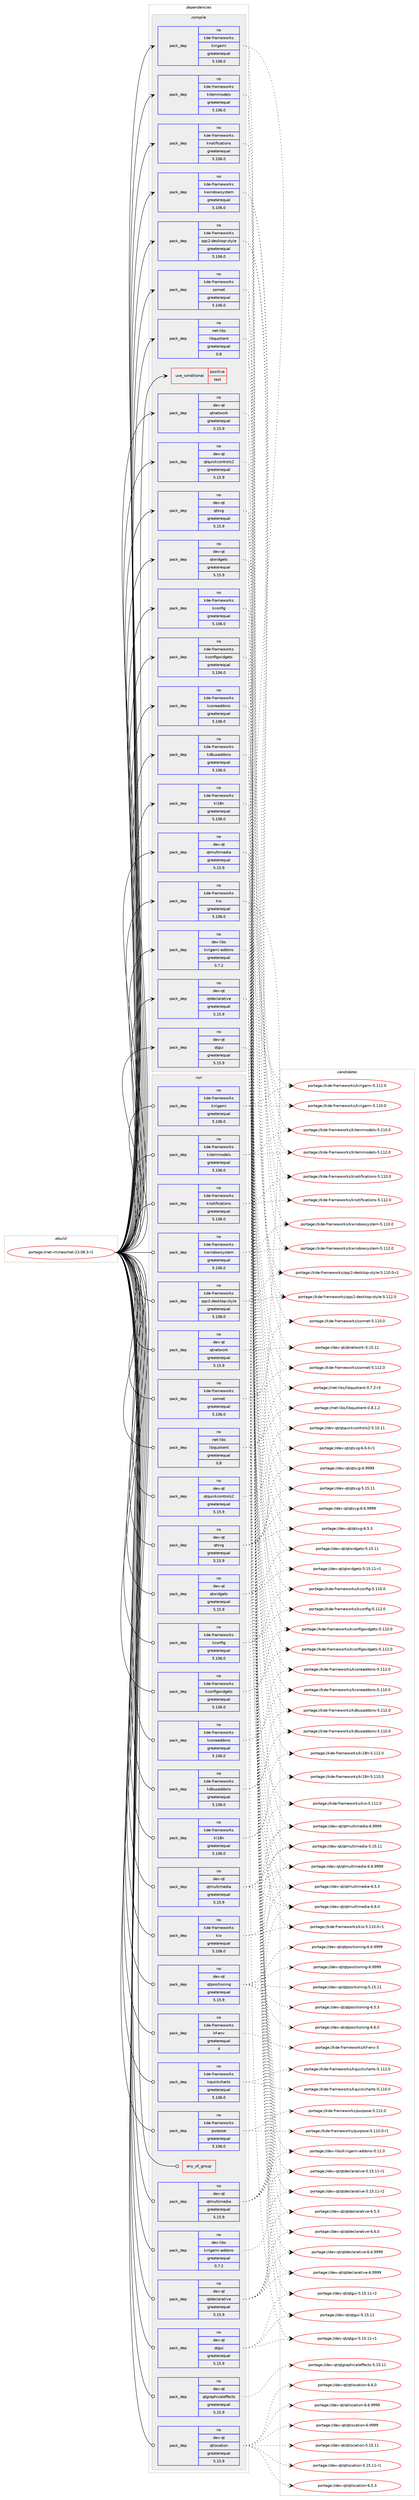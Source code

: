 digraph prolog {

# *************
# Graph options
# *************

newrank=true;
concentrate=true;
compound=true;
graph [rankdir=LR,fontname=Helvetica,fontsize=10,ranksep=1.5];#, ranksep=2.5, nodesep=0.2];
edge  [arrowhead=vee];
node  [fontname=Helvetica,fontsize=10];

# **********
# The ebuild
# **********

subgraph cluster_leftcol {
color=gray;
label=<<i>ebuild</i>>;
id [label="portage://net-im/neochat-23.08.3-r1", color=red, width=4, href="../net-im/neochat-23.08.3-r1.svg"];
}

# ****************
# The dependencies
# ****************

subgraph cluster_midcol {
color=gray;
label=<<i>dependencies</i>>;
subgraph cluster_compile {
fillcolor="#eeeeee";
style=filled;
label=<<i>compile</i>>;
subgraph cond1 {
dependency7 [label=<<TABLE BORDER="0" CELLBORDER="1" CELLSPACING="0" CELLPADDING="4"><TR><TD ROWSPAN="3" CELLPADDING="10">use_conditional</TD></TR><TR><TD>positive</TD></TR><TR><TD>test</TD></TR></TABLE>>, shape=none, color=red];
# *** BEGIN UNKNOWN DEPENDENCY TYPE (TODO) ***
# dependency7 -> package_dependency(portage://net-im/neochat-23.08.3-r1,install,no,dev-qt,qttest,none,[,,],[slot(5)],[])
# *** END UNKNOWN DEPENDENCY TYPE (TODO) ***

}
id:e -> dependency7:w [weight=20,style="solid",arrowhead="vee"];
# *** BEGIN UNKNOWN DEPENDENCY TYPE (TODO) ***
# id -> package_dependency(portage://net-im/neochat-23.08.3-r1,install,no,app-text,cmark,none,[,,],any_same_slot,[])
# *** END UNKNOWN DEPENDENCY TYPE (TODO) ***

subgraph pack7 {
dependency8 [label=<<TABLE BORDER="0" CELLBORDER="1" CELLSPACING="0" CELLPADDING="4" WIDTH="220"><TR><TD ROWSPAN="6" CELLPADDING="30">pack_dep</TD></TR><TR><TD WIDTH="110">no</TD></TR><TR><TD>dev-libs</TD></TR><TR><TD>kirigami-addons</TD></TR><TR><TD>greaterequal</TD></TR><TR><TD>0.7.2</TD></TR></TABLE>>, shape=none, color=blue];
}
id:e -> dependency8:w [weight=20,style="solid",arrowhead="vee"];
# *** BEGIN UNKNOWN DEPENDENCY TYPE (TODO) ***
# id -> package_dependency(portage://net-im/neochat-23.08.3-r1,install,no,dev-libs,qcoro5,none,[,,],[],[])
# *** END UNKNOWN DEPENDENCY TYPE (TODO) ***

# *** BEGIN UNKNOWN DEPENDENCY TYPE (TODO) ***
# id -> package_dependency(portage://net-im/neochat-23.08.3-r1,install,no,dev-libs,qtkeychain,none,[,,],any_same_slot,[use(enable(qt5),positive)])
# *** END UNKNOWN DEPENDENCY TYPE (TODO) ***

# *** BEGIN UNKNOWN DEPENDENCY TYPE (TODO) ***
# id -> package_dependency(portage://net-im/neochat-23.08.3-r1,install,no,dev-qt,qtcore,none,[,,],[slot(5)],[])
# *** END UNKNOWN DEPENDENCY TYPE (TODO) ***

subgraph pack8 {
dependency9 [label=<<TABLE BORDER="0" CELLBORDER="1" CELLSPACING="0" CELLPADDING="4" WIDTH="220"><TR><TD ROWSPAN="6" CELLPADDING="30">pack_dep</TD></TR><TR><TD WIDTH="110">no</TD></TR><TR><TD>dev-qt</TD></TR><TR><TD>qtdeclarative</TD></TR><TR><TD>greaterequal</TD></TR><TR><TD>5.15.9</TD></TR></TABLE>>, shape=none, color=blue];
}
id:e -> dependency9:w [weight=20,style="solid",arrowhead="vee"];
subgraph pack9 {
dependency10 [label=<<TABLE BORDER="0" CELLBORDER="1" CELLSPACING="0" CELLPADDING="4" WIDTH="220"><TR><TD ROWSPAN="6" CELLPADDING="30">pack_dep</TD></TR><TR><TD WIDTH="110">no</TD></TR><TR><TD>dev-qt</TD></TR><TR><TD>qtgui</TD></TR><TR><TD>greaterequal</TD></TR><TR><TD>5.15.9</TD></TR></TABLE>>, shape=none, color=blue];
}
id:e -> dependency10:w [weight=20,style="solid",arrowhead="vee"];
subgraph pack10 {
dependency11 [label=<<TABLE BORDER="0" CELLBORDER="1" CELLSPACING="0" CELLPADDING="4" WIDTH="220"><TR><TD ROWSPAN="6" CELLPADDING="30">pack_dep</TD></TR><TR><TD WIDTH="110">no</TD></TR><TR><TD>dev-qt</TD></TR><TR><TD>qtmultimedia</TD></TR><TR><TD>greaterequal</TD></TR><TR><TD>5.15.9</TD></TR></TABLE>>, shape=none, color=blue];
}
id:e -> dependency11:w [weight=20,style="solid",arrowhead="vee"];
subgraph pack11 {
dependency12 [label=<<TABLE BORDER="0" CELLBORDER="1" CELLSPACING="0" CELLPADDING="4" WIDTH="220"><TR><TD ROWSPAN="6" CELLPADDING="30">pack_dep</TD></TR><TR><TD WIDTH="110">no</TD></TR><TR><TD>dev-qt</TD></TR><TR><TD>qtnetwork</TD></TR><TR><TD>greaterequal</TD></TR><TR><TD>5.15.9</TD></TR></TABLE>>, shape=none, color=blue];
}
id:e -> dependency12:w [weight=20,style="solid",arrowhead="vee"];
subgraph pack12 {
dependency13 [label=<<TABLE BORDER="0" CELLBORDER="1" CELLSPACING="0" CELLPADDING="4" WIDTH="220"><TR><TD ROWSPAN="6" CELLPADDING="30">pack_dep</TD></TR><TR><TD WIDTH="110">no</TD></TR><TR><TD>dev-qt</TD></TR><TR><TD>qtquickcontrols2</TD></TR><TR><TD>greaterequal</TD></TR><TR><TD>5.15.9</TD></TR></TABLE>>, shape=none, color=blue];
}
id:e -> dependency13:w [weight=20,style="solid",arrowhead="vee"];
subgraph pack13 {
dependency14 [label=<<TABLE BORDER="0" CELLBORDER="1" CELLSPACING="0" CELLPADDING="4" WIDTH="220"><TR><TD ROWSPAN="6" CELLPADDING="30">pack_dep</TD></TR><TR><TD WIDTH="110">no</TD></TR><TR><TD>dev-qt</TD></TR><TR><TD>qtsvg</TD></TR><TR><TD>greaterequal</TD></TR><TR><TD>5.15.9</TD></TR></TABLE>>, shape=none, color=blue];
}
id:e -> dependency14:w [weight=20,style="solid",arrowhead="vee"];
subgraph pack14 {
dependency15 [label=<<TABLE BORDER="0" CELLBORDER="1" CELLSPACING="0" CELLPADDING="4" WIDTH="220"><TR><TD ROWSPAN="6" CELLPADDING="30">pack_dep</TD></TR><TR><TD WIDTH="110">no</TD></TR><TR><TD>dev-qt</TD></TR><TR><TD>qtwidgets</TD></TR><TR><TD>greaterequal</TD></TR><TR><TD>5.15.9</TD></TR></TABLE>>, shape=none, color=blue];
}
id:e -> dependency15:w [weight=20,style="solid",arrowhead="vee"];
subgraph pack15 {
dependency16 [label=<<TABLE BORDER="0" CELLBORDER="1" CELLSPACING="0" CELLPADDING="4" WIDTH="220"><TR><TD ROWSPAN="6" CELLPADDING="30">pack_dep</TD></TR><TR><TD WIDTH="110">no</TD></TR><TR><TD>kde-frameworks</TD></TR><TR><TD>kconfig</TD></TR><TR><TD>greaterequal</TD></TR><TR><TD>5.106.0</TD></TR></TABLE>>, shape=none, color=blue];
}
id:e -> dependency16:w [weight=20,style="solid",arrowhead="vee"];
subgraph pack16 {
dependency17 [label=<<TABLE BORDER="0" CELLBORDER="1" CELLSPACING="0" CELLPADDING="4" WIDTH="220"><TR><TD ROWSPAN="6" CELLPADDING="30">pack_dep</TD></TR><TR><TD WIDTH="110">no</TD></TR><TR><TD>kde-frameworks</TD></TR><TR><TD>kconfigwidgets</TD></TR><TR><TD>greaterequal</TD></TR><TR><TD>5.106.0</TD></TR></TABLE>>, shape=none, color=blue];
}
id:e -> dependency17:w [weight=20,style="solid",arrowhead="vee"];
subgraph pack17 {
dependency18 [label=<<TABLE BORDER="0" CELLBORDER="1" CELLSPACING="0" CELLPADDING="4" WIDTH="220"><TR><TD ROWSPAN="6" CELLPADDING="30">pack_dep</TD></TR><TR><TD WIDTH="110">no</TD></TR><TR><TD>kde-frameworks</TD></TR><TR><TD>kcoreaddons</TD></TR><TR><TD>greaterequal</TD></TR><TR><TD>5.106.0</TD></TR></TABLE>>, shape=none, color=blue];
}
id:e -> dependency18:w [weight=20,style="solid",arrowhead="vee"];
subgraph pack18 {
dependency19 [label=<<TABLE BORDER="0" CELLBORDER="1" CELLSPACING="0" CELLPADDING="4" WIDTH="220"><TR><TD ROWSPAN="6" CELLPADDING="30">pack_dep</TD></TR><TR><TD WIDTH="110">no</TD></TR><TR><TD>kde-frameworks</TD></TR><TR><TD>kdbusaddons</TD></TR><TR><TD>greaterequal</TD></TR><TR><TD>5.106.0</TD></TR></TABLE>>, shape=none, color=blue];
}
id:e -> dependency19:w [weight=20,style="solid",arrowhead="vee"];
subgraph pack19 {
dependency20 [label=<<TABLE BORDER="0" CELLBORDER="1" CELLSPACING="0" CELLPADDING="4" WIDTH="220"><TR><TD ROWSPAN="6" CELLPADDING="30">pack_dep</TD></TR><TR><TD WIDTH="110">no</TD></TR><TR><TD>kde-frameworks</TD></TR><TR><TD>ki18n</TD></TR><TR><TD>greaterequal</TD></TR><TR><TD>5.106.0</TD></TR></TABLE>>, shape=none, color=blue];
}
id:e -> dependency20:w [weight=20,style="solid",arrowhead="vee"];
subgraph pack20 {
dependency21 [label=<<TABLE BORDER="0" CELLBORDER="1" CELLSPACING="0" CELLPADDING="4" WIDTH="220"><TR><TD ROWSPAN="6" CELLPADDING="30">pack_dep</TD></TR><TR><TD WIDTH="110">no</TD></TR><TR><TD>kde-frameworks</TD></TR><TR><TD>kio</TD></TR><TR><TD>greaterequal</TD></TR><TR><TD>5.106.0</TD></TR></TABLE>>, shape=none, color=blue];
}
id:e -> dependency21:w [weight=20,style="solid",arrowhead="vee"];
subgraph pack21 {
dependency22 [label=<<TABLE BORDER="0" CELLBORDER="1" CELLSPACING="0" CELLPADDING="4" WIDTH="220"><TR><TD ROWSPAN="6" CELLPADDING="30">pack_dep</TD></TR><TR><TD WIDTH="110">no</TD></TR><TR><TD>kde-frameworks</TD></TR><TR><TD>kirigami</TD></TR><TR><TD>greaterequal</TD></TR><TR><TD>5.106.0</TD></TR></TABLE>>, shape=none, color=blue];
}
id:e -> dependency22:w [weight=20,style="solid",arrowhead="vee"];
subgraph pack22 {
dependency23 [label=<<TABLE BORDER="0" CELLBORDER="1" CELLSPACING="0" CELLPADDING="4" WIDTH="220"><TR><TD ROWSPAN="6" CELLPADDING="30">pack_dep</TD></TR><TR><TD WIDTH="110">no</TD></TR><TR><TD>kde-frameworks</TD></TR><TR><TD>kitemmodels</TD></TR><TR><TD>greaterequal</TD></TR><TR><TD>5.106.0</TD></TR></TABLE>>, shape=none, color=blue];
}
id:e -> dependency23:w [weight=20,style="solid",arrowhead="vee"];
subgraph pack23 {
dependency24 [label=<<TABLE BORDER="0" CELLBORDER="1" CELLSPACING="0" CELLPADDING="4" WIDTH="220"><TR><TD ROWSPAN="6" CELLPADDING="30">pack_dep</TD></TR><TR><TD WIDTH="110">no</TD></TR><TR><TD>kde-frameworks</TD></TR><TR><TD>knotifications</TD></TR><TR><TD>greaterequal</TD></TR><TR><TD>5.106.0</TD></TR></TABLE>>, shape=none, color=blue];
}
id:e -> dependency24:w [weight=20,style="solid",arrowhead="vee"];
subgraph pack24 {
dependency25 [label=<<TABLE BORDER="0" CELLBORDER="1" CELLSPACING="0" CELLPADDING="4" WIDTH="220"><TR><TD ROWSPAN="6" CELLPADDING="30">pack_dep</TD></TR><TR><TD WIDTH="110">no</TD></TR><TR><TD>kde-frameworks</TD></TR><TR><TD>kwindowsystem</TD></TR><TR><TD>greaterequal</TD></TR><TR><TD>5.106.0</TD></TR></TABLE>>, shape=none, color=blue];
}
id:e -> dependency25:w [weight=20,style="solid",arrowhead="vee"];
subgraph pack25 {
dependency26 [label=<<TABLE BORDER="0" CELLBORDER="1" CELLSPACING="0" CELLPADDING="4" WIDTH="220"><TR><TD ROWSPAN="6" CELLPADDING="30">pack_dep</TD></TR><TR><TD WIDTH="110">no</TD></TR><TR><TD>kde-frameworks</TD></TR><TR><TD>qqc2-desktop-style</TD></TR><TR><TD>greaterequal</TD></TR><TR><TD>5.106.0</TD></TR></TABLE>>, shape=none, color=blue];
}
id:e -> dependency26:w [weight=20,style="solid",arrowhead="vee"];
subgraph pack26 {
dependency27 [label=<<TABLE BORDER="0" CELLBORDER="1" CELLSPACING="0" CELLPADDING="4" WIDTH="220"><TR><TD ROWSPAN="6" CELLPADDING="30">pack_dep</TD></TR><TR><TD WIDTH="110">no</TD></TR><TR><TD>kde-frameworks</TD></TR><TR><TD>sonnet</TD></TR><TR><TD>greaterequal</TD></TR><TR><TD>5.106.0</TD></TR></TABLE>>, shape=none, color=blue];
}
id:e -> dependency27:w [weight=20,style="solid",arrowhead="vee"];
# *** BEGIN UNKNOWN DEPENDENCY TYPE (TODO) ***
# id -> package_dependency(portage://net-im/neochat-23.08.3-r1,install,no,media-libs,kquickimageeditor,none,[,,],[slot(5)],[])
# *** END UNKNOWN DEPENDENCY TYPE (TODO) ***

subgraph pack27 {
dependency28 [label=<<TABLE BORDER="0" CELLBORDER="1" CELLSPACING="0" CELLPADDING="4" WIDTH="220"><TR><TD ROWSPAN="6" CELLPADDING="30">pack_dep</TD></TR><TR><TD WIDTH="110">no</TD></TR><TR><TD>net-libs</TD></TR><TR><TD>libquotient</TD></TR><TR><TD>greaterequal</TD></TR><TR><TD>0.8</TD></TR></TABLE>>, shape=none, color=blue];
}
id:e -> dependency28:w [weight=20,style="solid",arrowhead="vee"];
}
subgraph cluster_compileandrun {
fillcolor="#eeeeee";
style=filled;
label=<<i>compile and run</i>>;
}
subgraph cluster_run {
fillcolor="#eeeeee";
style=filled;
label=<<i>run</i>>;
subgraph any1 {
dependency29 [label=<<TABLE BORDER="0" CELLBORDER="1" CELLSPACING="0" CELLPADDING="4"><TR><TD CELLPADDING="10">any_of_group</TD></TR></TABLE>>, shape=none, color=red];# *** BEGIN UNKNOWN DEPENDENCY TYPE (TODO) ***
# dependency29 -> package_dependency(portage://net-im/neochat-23.08.3-r1,run,no,kde-frameworks,breeze-icons,none,[,,],any_different_slot,[])
# *** END UNKNOWN DEPENDENCY TYPE (TODO) ***

# *** BEGIN UNKNOWN DEPENDENCY TYPE (TODO) ***
# dependency29 -> package_dependency(portage://net-im/neochat-23.08.3-r1,run,no,kde-frameworks,oxygen-icons,none,[,,],any_different_slot,[])
# *** END UNKNOWN DEPENDENCY TYPE (TODO) ***

}
id:e -> dependency29:w [weight=20,style="solid",arrowhead="odot"];
# *** BEGIN UNKNOWN DEPENDENCY TYPE (TODO) ***
# id -> package_dependency(portage://net-im/neochat-23.08.3-r1,run,no,app-text,cmark,none,[,,],any_same_slot,[])
# *** END UNKNOWN DEPENDENCY TYPE (TODO) ***

subgraph pack28 {
dependency30 [label=<<TABLE BORDER="0" CELLBORDER="1" CELLSPACING="0" CELLPADDING="4" WIDTH="220"><TR><TD ROWSPAN="6" CELLPADDING="30">pack_dep</TD></TR><TR><TD WIDTH="110">no</TD></TR><TR><TD>dev-libs</TD></TR><TR><TD>kirigami-addons</TD></TR><TR><TD>greaterequal</TD></TR><TR><TD>0.7.2</TD></TR></TABLE>>, shape=none, color=blue];
}
id:e -> dependency30:w [weight=20,style="solid",arrowhead="odot"];
# *** BEGIN UNKNOWN DEPENDENCY TYPE (TODO) ***
# id -> package_dependency(portage://net-im/neochat-23.08.3-r1,run,no,dev-libs,qcoro5,none,[,,],[],[])
# *** END UNKNOWN DEPENDENCY TYPE (TODO) ***

# *** BEGIN UNKNOWN DEPENDENCY TYPE (TODO) ***
# id -> package_dependency(portage://net-im/neochat-23.08.3-r1,run,no,dev-libs,qtkeychain,none,[,,],any_same_slot,[use(enable(qt5),positive)])
# *** END UNKNOWN DEPENDENCY TYPE (TODO) ***

# *** BEGIN UNKNOWN DEPENDENCY TYPE (TODO) ***
# id -> package_dependency(portage://net-im/neochat-23.08.3-r1,run,no,dev-qt,qtcore,none,[,,],[slot(5)],[])
# *** END UNKNOWN DEPENDENCY TYPE (TODO) ***

subgraph pack29 {
dependency31 [label=<<TABLE BORDER="0" CELLBORDER="1" CELLSPACING="0" CELLPADDING="4" WIDTH="220"><TR><TD ROWSPAN="6" CELLPADDING="30">pack_dep</TD></TR><TR><TD WIDTH="110">no</TD></TR><TR><TD>dev-qt</TD></TR><TR><TD>qtdeclarative</TD></TR><TR><TD>greaterequal</TD></TR><TR><TD>5.15.9</TD></TR></TABLE>>, shape=none, color=blue];
}
id:e -> dependency31:w [weight=20,style="solid",arrowhead="odot"];
subgraph pack30 {
dependency32 [label=<<TABLE BORDER="0" CELLBORDER="1" CELLSPACING="0" CELLPADDING="4" WIDTH="220"><TR><TD ROWSPAN="6" CELLPADDING="30">pack_dep</TD></TR><TR><TD WIDTH="110">no</TD></TR><TR><TD>dev-qt</TD></TR><TR><TD>qtgraphicaleffects</TD></TR><TR><TD>greaterequal</TD></TR><TR><TD>5.15.9</TD></TR></TABLE>>, shape=none, color=blue];
}
id:e -> dependency32:w [weight=20,style="solid",arrowhead="odot"];
subgraph pack31 {
dependency33 [label=<<TABLE BORDER="0" CELLBORDER="1" CELLSPACING="0" CELLPADDING="4" WIDTH="220"><TR><TD ROWSPAN="6" CELLPADDING="30">pack_dep</TD></TR><TR><TD WIDTH="110">no</TD></TR><TR><TD>dev-qt</TD></TR><TR><TD>qtgui</TD></TR><TR><TD>greaterequal</TD></TR><TR><TD>5.15.9</TD></TR></TABLE>>, shape=none, color=blue];
}
id:e -> dependency33:w [weight=20,style="solid",arrowhead="odot"];
subgraph pack32 {
dependency34 [label=<<TABLE BORDER="0" CELLBORDER="1" CELLSPACING="0" CELLPADDING="4" WIDTH="220"><TR><TD ROWSPAN="6" CELLPADDING="30">pack_dep</TD></TR><TR><TD WIDTH="110">no</TD></TR><TR><TD>dev-qt</TD></TR><TR><TD>qtlocation</TD></TR><TR><TD>greaterequal</TD></TR><TR><TD>5.15.9</TD></TR></TABLE>>, shape=none, color=blue];
}
id:e -> dependency34:w [weight=20,style="solid",arrowhead="odot"];
subgraph pack33 {
dependency35 [label=<<TABLE BORDER="0" CELLBORDER="1" CELLSPACING="0" CELLPADDING="4" WIDTH="220"><TR><TD ROWSPAN="6" CELLPADDING="30">pack_dep</TD></TR><TR><TD WIDTH="110">no</TD></TR><TR><TD>dev-qt</TD></TR><TR><TD>qtmultimedia</TD></TR><TR><TD>greaterequal</TD></TR><TR><TD>5.15.9</TD></TR></TABLE>>, shape=none, color=blue];
}
id:e -> dependency35:w [weight=20,style="solid",arrowhead="odot"];
subgraph pack34 {
dependency36 [label=<<TABLE BORDER="0" CELLBORDER="1" CELLSPACING="0" CELLPADDING="4" WIDTH="220"><TR><TD ROWSPAN="6" CELLPADDING="30">pack_dep</TD></TR><TR><TD WIDTH="110">no</TD></TR><TR><TD>dev-qt</TD></TR><TR><TD>qtmultimedia</TD></TR><TR><TD>greaterequal</TD></TR><TR><TD>5.15.9</TD></TR></TABLE>>, shape=none, color=blue];
}
id:e -> dependency36:w [weight=20,style="solid",arrowhead="odot"];
subgraph pack35 {
dependency37 [label=<<TABLE BORDER="0" CELLBORDER="1" CELLSPACING="0" CELLPADDING="4" WIDTH="220"><TR><TD ROWSPAN="6" CELLPADDING="30">pack_dep</TD></TR><TR><TD WIDTH="110">no</TD></TR><TR><TD>dev-qt</TD></TR><TR><TD>qtnetwork</TD></TR><TR><TD>greaterequal</TD></TR><TR><TD>5.15.9</TD></TR></TABLE>>, shape=none, color=blue];
}
id:e -> dependency37:w [weight=20,style="solid",arrowhead="odot"];
subgraph pack36 {
dependency38 [label=<<TABLE BORDER="0" CELLBORDER="1" CELLSPACING="0" CELLPADDING="4" WIDTH="220"><TR><TD ROWSPAN="6" CELLPADDING="30">pack_dep</TD></TR><TR><TD WIDTH="110">no</TD></TR><TR><TD>dev-qt</TD></TR><TR><TD>qtpositioning</TD></TR><TR><TD>greaterequal</TD></TR><TR><TD>5.15.9</TD></TR></TABLE>>, shape=none, color=blue];
}
id:e -> dependency38:w [weight=20,style="solid",arrowhead="odot"];
subgraph pack37 {
dependency39 [label=<<TABLE BORDER="0" CELLBORDER="1" CELLSPACING="0" CELLPADDING="4" WIDTH="220"><TR><TD ROWSPAN="6" CELLPADDING="30">pack_dep</TD></TR><TR><TD WIDTH="110">no</TD></TR><TR><TD>dev-qt</TD></TR><TR><TD>qtquickcontrols2</TD></TR><TR><TD>greaterequal</TD></TR><TR><TD>5.15.9</TD></TR></TABLE>>, shape=none, color=blue];
}
id:e -> dependency39:w [weight=20,style="solid",arrowhead="odot"];
subgraph pack38 {
dependency40 [label=<<TABLE BORDER="0" CELLBORDER="1" CELLSPACING="0" CELLPADDING="4" WIDTH="220"><TR><TD ROWSPAN="6" CELLPADDING="30">pack_dep</TD></TR><TR><TD WIDTH="110">no</TD></TR><TR><TD>dev-qt</TD></TR><TR><TD>qtsvg</TD></TR><TR><TD>greaterequal</TD></TR><TR><TD>5.15.9</TD></TR></TABLE>>, shape=none, color=blue];
}
id:e -> dependency40:w [weight=20,style="solid",arrowhead="odot"];
subgraph pack39 {
dependency41 [label=<<TABLE BORDER="0" CELLBORDER="1" CELLSPACING="0" CELLPADDING="4" WIDTH="220"><TR><TD ROWSPAN="6" CELLPADDING="30">pack_dep</TD></TR><TR><TD WIDTH="110">no</TD></TR><TR><TD>dev-qt</TD></TR><TR><TD>qtwidgets</TD></TR><TR><TD>greaterequal</TD></TR><TR><TD>5.15.9</TD></TR></TABLE>>, shape=none, color=blue];
}
id:e -> dependency41:w [weight=20,style="solid",arrowhead="odot"];
subgraph pack40 {
dependency42 [label=<<TABLE BORDER="0" CELLBORDER="1" CELLSPACING="0" CELLPADDING="4" WIDTH="220"><TR><TD ROWSPAN="6" CELLPADDING="30">pack_dep</TD></TR><TR><TD WIDTH="110">no</TD></TR><TR><TD>kde-frameworks</TD></TR><TR><TD>kconfig</TD></TR><TR><TD>greaterequal</TD></TR><TR><TD>5.106.0</TD></TR></TABLE>>, shape=none, color=blue];
}
id:e -> dependency42:w [weight=20,style="solid",arrowhead="odot"];
subgraph pack41 {
dependency43 [label=<<TABLE BORDER="0" CELLBORDER="1" CELLSPACING="0" CELLPADDING="4" WIDTH="220"><TR><TD ROWSPAN="6" CELLPADDING="30">pack_dep</TD></TR><TR><TD WIDTH="110">no</TD></TR><TR><TD>kde-frameworks</TD></TR><TR><TD>kconfigwidgets</TD></TR><TR><TD>greaterequal</TD></TR><TR><TD>5.106.0</TD></TR></TABLE>>, shape=none, color=blue];
}
id:e -> dependency43:w [weight=20,style="solid",arrowhead="odot"];
subgraph pack42 {
dependency44 [label=<<TABLE BORDER="0" CELLBORDER="1" CELLSPACING="0" CELLPADDING="4" WIDTH="220"><TR><TD ROWSPAN="6" CELLPADDING="30">pack_dep</TD></TR><TR><TD WIDTH="110">no</TD></TR><TR><TD>kde-frameworks</TD></TR><TR><TD>kcoreaddons</TD></TR><TR><TD>greaterequal</TD></TR><TR><TD>5.106.0</TD></TR></TABLE>>, shape=none, color=blue];
}
id:e -> dependency44:w [weight=20,style="solid",arrowhead="odot"];
subgraph pack43 {
dependency45 [label=<<TABLE BORDER="0" CELLBORDER="1" CELLSPACING="0" CELLPADDING="4" WIDTH="220"><TR><TD ROWSPAN="6" CELLPADDING="30">pack_dep</TD></TR><TR><TD WIDTH="110">no</TD></TR><TR><TD>kde-frameworks</TD></TR><TR><TD>kdbusaddons</TD></TR><TR><TD>greaterequal</TD></TR><TR><TD>5.106.0</TD></TR></TABLE>>, shape=none, color=blue];
}
id:e -> dependency45:w [weight=20,style="solid",arrowhead="odot"];
subgraph pack44 {
dependency46 [label=<<TABLE BORDER="0" CELLBORDER="1" CELLSPACING="0" CELLPADDING="4" WIDTH="220"><TR><TD ROWSPAN="6" CELLPADDING="30">pack_dep</TD></TR><TR><TD WIDTH="110">no</TD></TR><TR><TD>kde-frameworks</TD></TR><TR><TD>kf-env</TD></TR><TR><TD>greaterequal</TD></TR><TR><TD>4</TD></TR></TABLE>>, shape=none, color=blue];
}
id:e -> dependency46:w [weight=20,style="solid",arrowhead="odot"];
subgraph pack45 {
dependency47 [label=<<TABLE BORDER="0" CELLBORDER="1" CELLSPACING="0" CELLPADDING="4" WIDTH="220"><TR><TD ROWSPAN="6" CELLPADDING="30">pack_dep</TD></TR><TR><TD WIDTH="110">no</TD></TR><TR><TD>kde-frameworks</TD></TR><TR><TD>ki18n</TD></TR><TR><TD>greaterequal</TD></TR><TR><TD>5.106.0</TD></TR></TABLE>>, shape=none, color=blue];
}
id:e -> dependency47:w [weight=20,style="solid",arrowhead="odot"];
subgraph pack46 {
dependency48 [label=<<TABLE BORDER="0" CELLBORDER="1" CELLSPACING="0" CELLPADDING="4" WIDTH="220"><TR><TD ROWSPAN="6" CELLPADDING="30">pack_dep</TD></TR><TR><TD WIDTH="110">no</TD></TR><TR><TD>kde-frameworks</TD></TR><TR><TD>kio</TD></TR><TR><TD>greaterequal</TD></TR><TR><TD>5.106.0</TD></TR></TABLE>>, shape=none, color=blue];
}
id:e -> dependency48:w [weight=20,style="solid",arrowhead="odot"];
subgraph pack47 {
dependency49 [label=<<TABLE BORDER="0" CELLBORDER="1" CELLSPACING="0" CELLPADDING="4" WIDTH="220"><TR><TD ROWSPAN="6" CELLPADDING="30">pack_dep</TD></TR><TR><TD WIDTH="110">no</TD></TR><TR><TD>kde-frameworks</TD></TR><TR><TD>kirigami</TD></TR><TR><TD>greaterequal</TD></TR><TR><TD>5.106.0</TD></TR></TABLE>>, shape=none, color=blue];
}
id:e -> dependency49:w [weight=20,style="solid",arrowhead="odot"];
subgraph pack48 {
dependency50 [label=<<TABLE BORDER="0" CELLBORDER="1" CELLSPACING="0" CELLPADDING="4" WIDTH="220"><TR><TD ROWSPAN="6" CELLPADDING="30">pack_dep</TD></TR><TR><TD WIDTH="110">no</TD></TR><TR><TD>kde-frameworks</TD></TR><TR><TD>kitemmodels</TD></TR><TR><TD>greaterequal</TD></TR><TR><TD>5.106.0</TD></TR></TABLE>>, shape=none, color=blue];
}
id:e -> dependency50:w [weight=20,style="solid",arrowhead="odot"];
subgraph pack49 {
dependency51 [label=<<TABLE BORDER="0" CELLBORDER="1" CELLSPACING="0" CELLPADDING="4" WIDTH="220"><TR><TD ROWSPAN="6" CELLPADDING="30">pack_dep</TD></TR><TR><TD WIDTH="110">no</TD></TR><TR><TD>kde-frameworks</TD></TR><TR><TD>knotifications</TD></TR><TR><TD>greaterequal</TD></TR><TR><TD>5.106.0</TD></TR></TABLE>>, shape=none, color=blue];
}
id:e -> dependency51:w [weight=20,style="solid",arrowhead="odot"];
subgraph pack50 {
dependency52 [label=<<TABLE BORDER="0" CELLBORDER="1" CELLSPACING="0" CELLPADDING="4" WIDTH="220"><TR><TD ROWSPAN="6" CELLPADDING="30">pack_dep</TD></TR><TR><TD WIDTH="110">no</TD></TR><TR><TD>kde-frameworks</TD></TR><TR><TD>kquickcharts</TD></TR><TR><TD>greaterequal</TD></TR><TR><TD>5.106.0</TD></TR></TABLE>>, shape=none, color=blue];
}
id:e -> dependency52:w [weight=20,style="solid",arrowhead="odot"];
subgraph pack51 {
dependency53 [label=<<TABLE BORDER="0" CELLBORDER="1" CELLSPACING="0" CELLPADDING="4" WIDTH="220"><TR><TD ROWSPAN="6" CELLPADDING="30">pack_dep</TD></TR><TR><TD WIDTH="110">no</TD></TR><TR><TD>kde-frameworks</TD></TR><TR><TD>kwindowsystem</TD></TR><TR><TD>greaterequal</TD></TR><TR><TD>5.106.0</TD></TR></TABLE>>, shape=none, color=blue];
}
id:e -> dependency53:w [weight=20,style="solid",arrowhead="odot"];
subgraph pack52 {
dependency54 [label=<<TABLE BORDER="0" CELLBORDER="1" CELLSPACING="0" CELLPADDING="4" WIDTH="220"><TR><TD ROWSPAN="6" CELLPADDING="30">pack_dep</TD></TR><TR><TD WIDTH="110">no</TD></TR><TR><TD>kde-frameworks</TD></TR><TR><TD>purpose</TD></TR><TR><TD>greaterequal</TD></TR><TR><TD>5.106.0</TD></TR></TABLE>>, shape=none, color=blue];
}
id:e -> dependency54:w [weight=20,style="solid",arrowhead="odot"];
subgraph pack53 {
dependency55 [label=<<TABLE BORDER="0" CELLBORDER="1" CELLSPACING="0" CELLPADDING="4" WIDTH="220"><TR><TD ROWSPAN="6" CELLPADDING="30">pack_dep</TD></TR><TR><TD WIDTH="110">no</TD></TR><TR><TD>kde-frameworks</TD></TR><TR><TD>qqc2-desktop-style</TD></TR><TR><TD>greaterequal</TD></TR><TR><TD>5.106.0</TD></TR></TABLE>>, shape=none, color=blue];
}
id:e -> dependency55:w [weight=20,style="solid",arrowhead="odot"];
subgraph pack54 {
dependency56 [label=<<TABLE BORDER="0" CELLBORDER="1" CELLSPACING="0" CELLPADDING="4" WIDTH="220"><TR><TD ROWSPAN="6" CELLPADDING="30">pack_dep</TD></TR><TR><TD WIDTH="110">no</TD></TR><TR><TD>kde-frameworks</TD></TR><TR><TD>sonnet</TD></TR><TR><TD>greaterequal</TD></TR><TR><TD>5.106.0</TD></TR></TABLE>>, shape=none, color=blue];
}
id:e -> dependency56:w [weight=20,style="solid",arrowhead="odot"];
# *** BEGIN UNKNOWN DEPENDENCY TYPE (TODO) ***
# id -> package_dependency(portage://net-im/neochat-23.08.3-r1,run,no,media-libs,kquickimageeditor,none,[,,],[slot(5)],[])
# *** END UNKNOWN DEPENDENCY TYPE (TODO) ***

subgraph pack55 {
dependency57 [label=<<TABLE BORDER="0" CELLBORDER="1" CELLSPACING="0" CELLPADDING="4" WIDTH="220"><TR><TD ROWSPAN="6" CELLPADDING="30">pack_dep</TD></TR><TR><TD WIDTH="110">no</TD></TR><TR><TD>net-libs</TD></TR><TR><TD>libquotient</TD></TR><TR><TD>greaterequal</TD></TR><TR><TD>0.8</TD></TR></TABLE>>, shape=none, color=blue];
}
id:e -> dependency57:w [weight=20,style="solid",arrowhead="odot"];
}
}

# **************
# The candidates
# **************

subgraph cluster_choices {
rank=same;
color=gray;
label=<<i>candidates</i>>;

subgraph choice7 {
color=black;
nodesep=1;
choice10010111845108105981154710710511410510397109105459710010011111011545484649494648 [label="portage://dev-libs/kirigami-addons-0.11.0", color=red, width=4,href="../dev-libs/kirigami-addons-0.11.0.svg"];
dependency8:e -> choice10010111845108105981154710710511410510397109105459710010011111011545484649494648:w [style=dotted,weight="100"];
}
subgraph choice8 {
color=black;
nodesep=1;
choice100101118451131164711311610010199108971149711610511810145534649534649494511449 [label="portage://dev-qt/qtdeclarative-5.15.11-r1", color=red, width=4,href="../dev-qt/qtdeclarative-5.15.11-r1.svg"];
choice100101118451131164711311610010199108971149711610511810145534649534649494511450 [label="portage://dev-qt/qtdeclarative-5.15.11-r2", color=red, width=4,href="../dev-qt/qtdeclarative-5.15.11-r2.svg"];
choice1001011184511311647113116100101991089711497116105118101455446534651 [label="portage://dev-qt/qtdeclarative-6.5.3", color=red, width=4,href="../dev-qt/qtdeclarative-6.5.3.svg"];
choice1001011184511311647113116100101991089711497116105118101455446544648 [label="portage://dev-qt/qtdeclarative-6.6.0", color=red, width=4,href="../dev-qt/qtdeclarative-6.6.0.svg"];
choice1001011184511311647113116100101991089711497116105118101455446544657575757 [label="portage://dev-qt/qtdeclarative-6.6.9999", color=red, width=4,href="../dev-qt/qtdeclarative-6.6.9999.svg"];
choice100101118451131164711311610010199108971149711610511810145544657575757 [label="portage://dev-qt/qtdeclarative-6.9999", color=red, width=4,href="../dev-qt/qtdeclarative-6.9999.svg"];
dependency9:e -> choice100101118451131164711311610010199108971149711610511810145534649534649494511449:w [style=dotted,weight="100"];
dependency9:e -> choice100101118451131164711311610010199108971149711610511810145534649534649494511450:w [style=dotted,weight="100"];
dependency9:e -> choice1001011184511311647113116100101991089711497116105118101455446534651:w [style=dotted,weight="100"];
dependency9:e -> choice1001011184511311647113116100101991089711497116105118101455446544648:w [style=dotted,weight="100"];
dependency9:e -> choice1001011184511311647113116100101991089711497116105118101455446544657575757:w [style=dotted,weight="100"];
dependency9:e -> choice100101118451131164711311610010199108971149711610511810145544657575757:w [style=dotted,weight="100"];
}
subgraph choice9 {
color=black;
nodesep=1;
choice10010111845113116471131161031171054553464953464949 [label="portage://dev-qt/qtgui-5.15.11", color=red, width=4,href="../dev-qt/qtgui-5.15.11.svg"];
choice100101118451131164711311610311710545534649534649494511449 [label="portage://dev-qt/qtgui-5.15.11-r1", color=red, width=4,href="../dev-qt/qtgui-5.15.11-r1.svg"];
choice100101118451131164711311610311710545534649534649494511450 [label="portage://dev-qt/qtgui-5.15.11-r2", color=red, width=4,href="../dev-qt/qtgui-5.15.11-r2.svg"];
dependency10:e -> choice10010111845113116471131161031171054553464953464949:w [style=dotted,weight="100"];
dependency10:e -> choice100101118451131164711311610311710545534649534649494511449:w [style=dotted,weight="100"];
dependency10:e -> choice100101118451131164711311610311710545534649534649494511450:w [style=dotted,weight="100"];
}
subgraph choice10 {
color=black;
nodesep=1;
choice1001011184511311647113116109117108116105109101100105974553464953464949 [label="portage://dev-qt/qtmultimedia-5.15.11", color=red, width=4,href="../dev-qt/qtmultimedia-5.15.11.svg"];
choice100101118451131164711311610911710811610510910110010597455446534651 [label="portage://dev-qt/qtmultimedia-6.5.3", color=red, width=4,href="../dev-qt/qtmultimedia-6.5.3.svg"];
choice100101118451131164711311610911710811610510910110010597455446544648 [label="portage://dev-qt/qtmultimedia-6.6.0", color=red, width=4,href="../dev-qt/qtmultimedia-6.6.0.svg"];
choice100101118451131164711311610911710811610510910110010597455446544657575757 [label="portage://dev-qt/qtmultimedia-6.6.9999", color=red, width=4,href="../dev-qt/qtmultimedia-6.6.9999.svg"];
choice10010111845113116471131161091171081161051091011001059745544657575757 [label="portage://dev-qt/qtmultimedia-6.9999", color=red, width=4,href="../dev-qt/qtmultimedia-6.9999.svg"];
dependency11:e -> choice1001011184511311647113116109117108116105109101100105974553464953464949:w [style=dotted,weight="100"];
dependency11:e -> choice100101118451131164711311610911710811610510910110010597455446534651:w [style=dotted,weight="100"];
dependency11:e -> choice100101118451131164711311610911710811610510910110010597455446544648:w [style=dotted,weight="100"];
dependency11:e -> choice100101118451131164711311610911710811610510910110010597455446544657575757:w [style=dotted,weight="100"];
dependency11:e -> choice10010111845113116471131161091171081161051091011001059745544657575757:w [style=dotted,weight="100"];
}
subgraph choice11 {
color=black;
nodesep=1;
choice10010111845113116471131161101011161191111141074553464953464949 [label="portage://dev-qt/qtnetwork-5.15.11", color=red, width=4,href="../dev-qt/qtnetwork-5.15.11.svg"];
dependency12:e -> choice10010111845113116471131161101011161191111141074553464953464949:w [style=dotted,weight="100"];
}
subgraph choice12 {
color=black;
nodesep=1;
choice10010111845113116471131161131171059910799111110116114111108115504553464953464949 [label="portage://dev-qt/qtquickcontrols2-5.15.11", color=red, width=4,href="../dev-qt/qtquickcontrols2-5.15.11.svg"];
dependency13:e -> choice10010111845113116471131161131171059910799111110116114111108115504553464953464949:w [style=dotted,weight="100"];
}
subgraph choice13 {
color=black;
nodesep=1;
choice10010111845113116471131161151181034553464953464949 [label="portage://dev-qt/qtsvg-5.15.11", color=red, width=4,href="../dev-qt/qtsvg-5.15.11.svg"];
choice1001011184511311647113116115118103455446534651 [label="portage://dev-qt/qtsvg-6.5.3", color=red, width=4,href="../dev-qt/qtsvg-6.5.3.svg"];
choice10010111845113116471131161151181034554465446484511449 [label="portage://dev-qt/qtsvg-6.6.0-r1", color=red, width=4,href="../dev-qt/qtsvg-6.6.0-r1.svg"];
choice1001011184511311647113116115118103455446544657575757 [label="portage://dev-qt/qtsvg-6.6.9999", color=red, width=4,href="../dev-qt/qtsvg-6.6.9999.svg"];
choice100101118451131164711311611511810345544657575757 [label="portage://dev-qt/qtsvg-6.9999", color=red, width=4,href="../dev-qt/qtsvg-6.9999.svg"];
dependency14:e -> choice10010111845113116471131161151181034553464953464949:w [style=dotted,weight="100"];
dependency14:e -> choice1001011184511311647113116115118103455446534651:w [style=dotted,weight="100"];
dependency14:e -> choice10010111845113116471131161151181034554465446484511449:w [style=dotted,weight="100"];
dependency14:e -> choice1001011184511311647113116115118103455446544657575757:w [style=dotted,weight="100"];
dependency14:e -> choice100101118451131164711311611511810345544657575757:w [style=dotted,weight="100"];
}
subgraph choice14 {
color=black;
nodesep=1;
choice10010111845113116471131161191051001031011161154553464953464949 [label="portage://dev-qt/qtwidgets-5.15.11", color=red, width=4,href="../dev-qt/qtwidgets-5.15.11.svg"];
choice100101118451131164711311611910510010310111611545534649534649494511449 [label="portage://dev-qt/qtwidgets-5.15.11-r1", color=red, width=4,href="../dev-qt/qtwidgets-5.15.11-r1.svg"];
dependency15:e -> choice10010111845113116471131161191051001031011161154553464953464949:w [style=dotted,weight="100"];
dependency15:e -> choice100101118451131164711311611910510010310111611545534649534649494511449:w [style=dotted,weight="100"];
}
subgraph choice15 {
color=black;
nodesep=1;
choice107100101451021149710910111911111410711547107991111101021051034553464949484648 [label="portage://kde-frameworks/kconfig-5.110.0", color=red, width=4,href="../kde-frameworks/kconfig-5.110.0.svg"];
choice107100101451021149710910111911111410711547107991111101021051034553464949504648 [label="portage://kde-frameworks/kconfig-5.112.0", color=red, width=4,href="../kde-frameworks/kconfig-5.112.0.svg"];
dependency16:e -> choice107100101451021149710910111911111410711547107991111101021051034553464949484648:w [style=dotted,weight="100"];
dependency16:e -> choice107100101451021149710910111911111410711547107991111101021051034553464949504648:w [style=dotted,weight="100"];
}
subgraph choice16 {
color=black;
nodesep=1;
choice107100101451021149710910111911111410711547107991111101021051031191051001031011161154553464949484648 [label="portage://kde-frameworks/kconfigwidgets-5.110.0", color=red, width=4,href="../kde-frameworks/kconfigwidgets-5.110.0.svg"];
choice107100101451021149710910111911111410711547107991111101021051031191051001031011161154553464949504648 [label="portage://kde-frameworks/kconfigwidgets-5.112.0", color=red, width=4,href="../kde-frameworks/kconfigwidgets-5.112.0.svg"];
dependency17:e -> choice107100101451021149710910111911111410711547107991111101021051031191051001031011161154553464949484648:w [style=dotted,weight="100"];
dependency17:e -> choice107100101451021149710910111911111410711547107991111101021051031191051001031011161154553464949504648:w [style=dotted,weight="100"];
}
subgraph choice17 {
color=black;
nodesep=1;
choice10710010145102114971091011191111141071154710799111114101971001001111101154553464949484648 [label="portage://kde-frameworks/kcoreaddons-5.110.0", color=red, width=4,href="../kde-frameworks/kcoreaddons-5.110.0.svg"];
choice10710010145102114971091011191111141071154710799111114101971001001111101154553464949504648 [label="portage://kde-frameworks/kcoreaddons-5.112.0", color=red, width=4,href="../kde-frameworks/kcoreaddons-5.112.0.svg"];
dependency18:e -> choice10710010145102114971091011191111141071154710799111114101971001001111101154553464949484648:w [style=dotted,weight="100"];
dependency18:e -> choice10710010145102114971091011191111141071154710799111114101971001001111101154553464949504648:w [style=dotted,weight="100"];
}
subgraph choice18 {
color=black;
nodesep=1;
choice10710010145102114971091011191111141071154710710098117115971001001111101154553464949484648 [label="portage://kde-frameworks/kdbusaddons-5.110.0", color=red, width=4,href="../kde-frameworks/kdbusaddons-5.110.0.svg"];
choice10710010145102114971091011191111141071154710710098117115971001001111101154553464949504648 [label="portage://kde-frameworks/kdbusaddons-5.112.0", color=red, width=4,href="../kde-frameworks/kdbusaddons-5.112.0.svg"];
dependency19:e -> choice10710010145102114971091011191111141071154710710098117115971001001111101154553464949484648:w [style=dotted,weight="100"];
dependency19:e -> choice10710010145102114971091011191111141071154710710098117115971001001111101154553464949504648:w [style=dotted,weight="100"];
}
subgraph choice19 {
color=black;
nodesep=1;
choice10710010145102114971091011191111141071154710710549561104553464949484648 [label="portage://kde-frameworks/ki18n-5.110.0", color=red, width=4,href="../kde-frameworks/ki18n-5.110.0.svg"];
choice10710010145102114971091011191111141071154710710549561104553464949504648 [label="portage://kde-frameworks/ki18n-5.112.0", color=red, width=4,href="../kde-frameworks/ki18n-5.112.0.svg"];
dependency20:e -> choice10710010145102114971091011191111141071154710710549561104553464949484648:w [style=dotted,weight="100"];
dependency20:e -> choice10710010145102114971091011191111141071154710710549561104553464949504648:w [style=dotted,weight="100"];
}
subgraph choice20 {
color=black;
nodesep=1;
choice10710010145102114971091011191111141071154710710511145534649494846484511449 [label="portage://kde-frameworks/kio-5.110.0-r1", color=red, width=4,href="../kde-frameworks/kio-5.110.0-r1.svg"];
choice1071001014510211497109101119111114107115471071051114553464949504648 [label="portage://kde-frameworks/kio-5.112.0", color=red, width=4,href="../kde-frameworks/kio-5.112.0.svg"];
dependency21:e -> choice10710010145102114971091011191111141071154710710511145534649494846484511449:w [style=dotted,weight="100"];
dependency21:e -> choice1071001014510211497109101119111114107115471071051114553464949504648:w [style=dotted,weight="100"];
}
subgraph choice21 {
color=black;
nodesep=1;
choice107100101451021149710910111911111410711547107105114105103971091054553464949484648 [label="portage://kde-frameworks/kirigami-5.110.0", color=red, width=4,href="../kde-frameworks/kirigami-5.110.0.svg"];
choice107100101451021149710910111911111410711547107105114105103971091054553464949504648 [label="portage://kde-frameworks/kirigami-5.112.0", color=red, width=4,href="../kde-frameworks/kirigami-5.112.0.svg"];
dependency22:e -> choice107100101451021149710910111911111410711547107105114105103971091054553464949484648:w [style=dotted,weight="100"];
dependency22:e -> choice107100101451021149710910111911111410711547107105114105103971091054553464949504648:w [style=dotted,weight="100"];
}
subgraph choice22 {
color=black;
nodesep=1;
choice1071001014510211497109101119111114107115471071051161011091091111001011081154553464949484648 [label="portage://kde-frameworks/kitemmodels-5.110.0", color=red, width=4,href="../kde-frameworks/kitemmodels-5.110.0.svg"];
choice1071001014510211497109101119111114107115471071051161011091091111001011081154553464949504648 [label="portage://kde-frameworks/kitemmodels-5.112.0", color=red, width=4,href="../kde-frameworks/kitemmodels-5.112.0.svg"];
dependency23:e -> choice1071001014510211497109101119111114107115471071051161011091091111001011081154553464949484648:w [style=dotted,weight="100"];
dependency23:e -> choice1071001014510211497109101119111114107115471071051161011091091111001011081154553464949504648:w [style=dotted,weight="100"];
}
subgraph choice23 {
color=black;
nodesep=1;
choice10710010145102114971091011191111141071154710711011111610510210599971161051111101154553464949484648 [label="portage://kde-frameworks/knotifications-5.110.0", color=red, width=4,href="../kde-frameworks/knotifications-5.110.0.svg"];
choice10710010145102114971091011191111141071154710711011111610510210599971161051111101154553464949504648 [label="portage://kde-frameworks/knotifications-5.112.0", color=red, width=4,href="../kde-frameworks/knotifications-5.112.0.svg"];
dependency24:e -> choice10710010145102114971091011191111141071154710711011111610510210599971161051111101154553464949484648:w [style=dotted,weight="100"];
dependency24:e -> choice10710010145102114971091011191111141071154710711011111610510210599971161051111101154553464949504648:w [style=dotted,weight="100"];
}
subgraph choice24 {
color=black;
nodesep=1;
choice1071001014510211497109101119111114107115471071191051101001111191151211151161011094553464949484648 [label="portage://kde-frameworks/kwindowsystem-5.110.0", color=red, width=4,href="../kde-frameworks/kwindowsystem-5.110.0.svg"];
choice1071001014510211497109101119111114107115471071191051101001111191151211151161011094553464949504648 [label="portage://kde-frameworks/kwindowsystem-5.112.0", color=red, width=4,href="../kde-frameworks/kwindowsystem-5.112.0.svg"];
dependency25:e -> choice1071001014510211497109101119111114107115471071191051101001111191151211151161011094553464949484648:w [style=dotted,weight="100"];
dependency25:e -> choice1071001014510211497109101119111114107115471071191051101001111191151211151161011094553464949504648:w [style=dotted,weight="100"];
}
subgraph choice25 {
color=black;
nodesep=1;
choice1071001014510211497109101119111114107115471131139950451001011151071161111124511511612110810145534649494846484511449 [label="portage://kde-frameworks/qqc2-desktop-style-5.110.0-r1", color=red, width=4,href="../kde-frameworks/qqc2-desktop-style-5.110.0-r1.svg"];
choice107100101451021149710910111911111410711547113113995045100101115107116111112451151161211081014553464949504648 [label="portage://kde-frameworks/qqc2-desktop-style-5.112.0", color=red, width=4,href="../kde-frameworks/qqc2-desktop-style-5.112.0.svg"];
dependency26:e -> choice1071001014510211497109101119111114107115471131139950451001011151071161111124511511612110810145534649494846484511449:w [style=dotted,weight="100"];
dependency26:e -> choice107100101451021149710910111911111410711547113113995045100101115107116111112451151161211081014553464949504648:w [style=dotted,weight="100"];
}
subgraph choice26 {
color=black;
nodesep=1;
choice1071001014510211497109101119111114107115471151111101101011164553464949484648 [label="portage://kde-frameworks/sonnet-5.110.0", color=red, width=4,href="../kde-frameworks/sonnet-5.110.0.svg"];
choice1071001014510211497109101119111114107115471151111101101011164553464949504648 [label="portage://kde-frameworks/sonnet-5.112.0", color=red, width=4,href="../kde-frameworks/sonnet-5.112.0.svg"];
dependency27:e -> choice1071001014510211497109101119111114107115471151111101101011164553464949484648:w [style=dotted,weight="100"];
dependency27:e -> choice1071001014510211497109101119111114107115471151111101101011164553464949504648:w [style=dotted,weight="100"];
}
subgraph choice27 {
color=black;
nodesep=1;
choice110101116451081059811547108105981131171111161051011101164548465546504511451 [label="portage://net-libs/libquotient-0.7.2-r3", color=red, width=4,href="../net-libs/libquotient-0.7.2-r3.svg"];
choice110101116451081059811547108105981131171111161051011101164548465646494650 [label="portage://net-libs/libquotient-0.8.1.2", color=red, width=4,href="../net-libs/libquotient-0.8.1.2.svg"];
dependency28:e -> choice110101116451081059811547108105981131171111161051011101164548465546504511451:w [style=dotted,weight="100"];
dependency28:e -> choice110101116451081059811547108105981131171111161051011101164548465646494650:w [style=dotted,weight="100"];
}
subgraph choice28 {
color=black;
nodesep=1;
choice10010111845108105981154710710511410510397109105459710010011111011545484649494648 [label="portage://dev-libs/kirigami-addons-0.11.0", color=red, width=4,href="../dev-libs/kirigami-addons-0.11.0.svg"];
dependency30:e -> choice10010111845108105981154710710511410510397109105459710010011111011545484649494648:w [style=dotted,weight="100"];
}
subgraph choice29 {
color=black;
nodesep=1;
choice100101118451131164711311610010199108971149711610511810145534649534649494511449 [label="portage://dev-qt/qtdeclarative-5.15.11-r1", color=red, width=4,href="../dev-qt/qtdeclarative-5.15.11-r1.svg"];
choice100101118451131164711311610010199108971149711610511810145534649534649494511450 [label="portage://dev-qt/qtdeclarative-5.15.11-r2", color=red, width=4,href="../dev-qt/qtdeclarative-5.15.11-r2.svg"];
choice1001011184511311647113116100101991089711497116105118101455446534651 [label="portage://dev-qt/qtdeclarative-6.5.3", color=red, width=4,href="../dev-qt/qtdeclarative-6.5.3.svg"];
choice1001011184511311647113116100101991089711497116105118101455446544648 [label="portage://dev-qt/qtdeclarative-6.6.0", color=red, width=4,href="../dev-qt/qtdeclarative-6.6.0.svg"];
choice1001011184511311647113116100101991089711497116105118101455446544657575757 [label="portage://dev-qt/qtdeclarative-6.6.9999", color=red, width=4,href="../dev-qt/qtdeclarative-6.6.9999.svg"];
choice100101118451131164711311610010199108971149711610511810145544657575757 [label="portage://dev-qt/qtdeclarative-6.9999", color=red, width=4,href="../dev-qt/qtdeclarative-6.9999.svg"];
dependency31:e -> choice100101118451131164711311610010199108971149711610511810145534649534649494511449:w [style=dotted,weight="100"];
dependency31:e -> choice100101118451131164711311610010199108971149711610511810145534649534649494511450:w [style=dotted,weight="100"];
dependency31:e -> choice1001011184511311647113116100101991089711497116105118101455446534651:w [style=dotted,weight="100"];
dependency31:e -> choice1001011184511311647113116100101991089711497116105118101455446544648:w [style=dotted,weight="100"];
dependency31:e -> choice1001011184511311647113116100101991089711497116105118101455446544657575757:w [style=dotted,weight="100"];
dependency31:e -> choice100101118451131164711311610010199108971149711610511810145544657575757:w [style=dotted,weight="100"];
}
subgraph choice30 {
color=black;
nodesep=1;
choice1001011184511311647113116103114971121041059997108101102102101991161154553464953464949 [label="portage://dev-qt/qtgraphicaleffects-5.15.11", color=red, width=4,href="../dev-qt/qtgraphicaleffects-5.15.11.svg"];
dependency32:e -> choice1001011184511311647113116103114971121041059997108101102102101991161154553464953464949:w [style=dotted,weight="100"];
}
subgraph choice31 {
color=black;
nodesep=1;
choice10010111845113116471131161031171054553464953464949 [label="portage://dev-qt/qtgui-5.15.11", color=red, width=4,href="../dev-qt/qtgui-5.15.11.svg"];
choice100101118451131164711311610311710545534649534649494511449 [label="portage://dev-qt/qtgui-5.15.11-r1", color=red, width=4,href="../dev-qt/qtgui-5.15.11-r1.svg"];
choice100101118451131164711311610311710545534649534649494511450 [label="portage://dev-qt/qtgui-5.15.11-r2", color=red, width=4,href="../dev-qt/qtgui-5.15.11-r2.svg"];
dependency33:e -> choice10010111845113116471131161031171054553464953464949:w [style=dotted,weight="100"];
dependency33:e -> choice100101118451131164711311610311710545534649534649494511449:w [style=dotted,weight="100"];
dependency33:e -> choice100101118451131164711311610311710545534649534649494511450:w [style=dotted,weight="100"];
}
subgraph choice32 {
color=black;
nodesep=1;
choice100101118451131164711311610811199971161051111104553464953464949 [label="portage://dev-qt/qtlocation-5.15.11", color=red, width=4,href="../dev-qt/qtlocation-5.15.11.svg"];
choice1001011184511311647113116108111999711610511111045534649534649494511449 [label="portage://dev-qt/qtlocation-5.15.11-r1", color=red, width=4,href="../dev-qt/qtlocation-5.15.11-r1.svg"];
choice10010111845113116471131161081119997116105111110455446534651 [label="portage://dev-qt/qtlocation-6.5.3", color=red, width=4,href="../dev-qt/qtlocation-6.5.3.svg"];
choice10010111845113116471131161081119997116105111110455446544648 [label="portage://dev-qt/qtlocation-6.6.0", color=red, width=4,href="../dev-qt/qtlocation-6.6.0.svg"];
choice10010111845113116471131161081119997116105111110455446544657575757 [label="portage://dev-qt/qtlocation-6.6.9999", color=red, width=4,href="../dev-qt/qtlocation-6.6.9999.svg"];
choice1001011184511311647113116108111999711610511111045544657575757 [label="portage://dev-qt/qtlocation-6.9999", color=red, width=4,href="../dev-qt/qtlocation-6.9999.svg"];
dependency34:e -> choice100101118451131164711311610811199971161051111104553464953464949:w [style=dotted,weight="100"];
dependency34:e -> choice1001011184511311647113116108111999711610511111045534649534649494511449:w [style=dotted,weight="100"];
dependency34:e -> choice10010111845113116471131161081119997116105111110455446534651:w [style=dotted,weight="100"];
dependency34:e -> choice10010111845113116471131161081119997116105111110455446544648:w [style=dotted,weight="100"];
dependency34:e -> choice10010111845113116471131161081119997116105111110455446544657575757:w [style=dotted,weight="100"];
dependency34:e -> choice1001011184511311647113116108111999711610511111045544657575757:w [style=dotted,weight="100"];
}
subgraph choice33 {
color=black;
nodesep=1;
choice1001011184511311647113116109117108116105109101100105974553464953464949 [label="portage://dev-qt/qtmultimedia-5.15.11", color=red, width=4,href="../dev-qt/qtmultimedia-5.15.11.svg"];
choice100101118451131164711311610911710811610510910110010597455446534651 [label="portage://dev-qt/qtmultimedia-6.5.3", color=red, width=4,href="../dev-qt/qtmultimedia-6.5.3.svg"];
choice100101118451131164711311610911710811610510910110010597455446544648 [label="portage://dev-qt/qtmultimedia-6.6.0", color=red, width=4,href="../dev-qt/qtmultimedia-6.6.0.svg"];
choice100101118451131164711311610911710811610510910110010597455446544657575757 [label="portage://dev-qt/qtmultimedia-6.6.9999", color=red, width=4,href="../dev-qt/qtmultimedia-6.6.9999.svg"];
choice10010111845113116471131161091171081161051091011001059745544657575757 [label="portage://dev-qt/qtmultimedia-6.9999", color=red, width=4,href="../dev-qt/qtmultimedia-6.9999.svg"];
dependency35:e -> choice1001011184511311647113116109117108116105109101100105974553464953464949:w [style=dotted,weight="100"];
dependency35:e -> choice100101118451131164711311610911710811610510910110010597455446534651:w [style=dotted,weight="100"];
dependency35:e -> choice100101118451131164711311610911710811610510910110010597455446544648:w [style=dotted,weight="100"];
dependency35:e -> choice100101118451131164711311610911710811610510910110010597455446544657575757:w [style=dotted,weight="100"];
dependency35:e -> choice10010111845113116471131161091171081161051091011001059745544657575757:w [style=dotted,weight="100"];
}
subgraph choice34 {
color=black;
nodesep=1;
choice1001011184511311647113116109117108116105109101100105974553464953464949 [label="portage://dev-qt/qtmultimedia-5.15.11", color=red, width=4,href="../dev-qt/qtmultimedia-5.15.11.svg"];
choice100101118451131164711311610911710811610510910110010597455446534651 [label="portage://dev-qt/qtmultimedia-6.5.3", color=red, width=4,href="../dev-qt/qtmultimedia-6.5.3.svg"];
choice100101118451131164711311610911710811610510910110010597455446544648 [label="portage://dev-qt/qtmultimedia-6.6.0", color=red, width=4,href="../dev-qt/qtmultimedia-6.6.0.svg"];
choice100101118451131164711311610911710811610510910110010597455446544657575757 [label="portage://dev-qt/qtmultimedia-6.6.9999", color=red, width=4,href="../dev-qt/qtmultimedia-6.6.9999.svg"];
choice10010111845113116471131161091171081161051091011001059745544657575757 [label="portage://dev-qt/qtmultimedia-6.9999", color=red, width=4,href="../dev-qt/qtmultimedia-6.9999.svg"];
dependency36:e -> choice1001011184511311647113116109117108116105109101100105974553464953464949:w [style=dotted,weight="100"];
dependency36:e -> choice100101118451131164711311610911710811610510910110010597455446534651:w [style=dotted,weight="100"];
dependency36:e -> choice100101118451131164711311610911710811610510910110010597455446544648:w [style=dotted,weight="100"];
dependency36:e -> choice100101118451131164711311610911710811610510910110010597455446544657575757:w [style=dotted,weight="100"];
dependency36:e -> choice10010111845113116471131161091171081161051091011001059745544657575757:w [style=dotted,weight="100"];
}
subgraph choice35 {
color=black;
nodesep=1;
choice10010111845113116471131161101011161191111141074553464953464949 [label="portage://dev-qt/qtnetwork-5.15.11", color=red, width=4,href="../dev-qt/qtnetwork-5.15.11.svg"];
dependency37:e -> choice10010111845113116471131161101011161191111141074553464953464949:w [style=dotted,weight="100"];
}
subgraph choice36 {
color=black;
nodesep=1;
choice10010111845113116471131161121111151051161051111101051101034553464953464949 [label="portage://dev-qt/qtpositioning-5.15.11", color=red, width=4,href="../dev-qt/qtpositioning-5.15.11.svg"];
choice1001011184511311647113116112111115105116105111110105110103455446534651 [label="portage://dev-qt/qtpositioning-6.5.3", color=red, width=4,href="../dev-qt/qtpositioning-6.5.3.svg"];
choice1001011184511311647113116112111115105116105111110105110103455446544648 [label="portage://dev-qt/qtpositioning-6.6.0", color=red, width=4,href="../dev-qt/qtpositioning-6.6.0.svg"];
choice1001011184511311647113116112111115105116105111110105110103455446544657575757 [label="portage://dev-qt/qtpositioning-6.6.9999", color=red, width=4,href="../dev-qt/qtpositioning-6.6.9999.svg"];
choice100101118451131164711311611211111510511610511111010511010345544657575757 [label="portage://dev-qt/qtpositioning-6.9999", color=red, width=4,href="../dev-qt/qtpositioning-6.9999.svg"];
dependency38:e -> choice10010111845113116471131161121111151051161051111101051101034553464953464949:w [style=dotted,weight="100"];
dependency38:e -> choice1001011184511311647113116112111115105116105111110105110103455446534651:w [style=dotted,weight="100"];
dependency38:e -> choice1001011184511311647113116112111115105116105111110105110103455446544648:w [style=dotted,weight="100"];
dependency38:e -> choice1001011184511311647113116112111115105116105111110105110103455446544657575757:w [style=dotted,weight="100"];
dependency38:e -> choice100101118451131164711311611211111510511610511111010511010345544657575757:w [style=dotted,weight="100"];
}
subgraph choice37 {
color=black;
nodesep=1;
choice10010111845113116471131161131171059910799111110116114111108115504553464953464949 [label="portage://dev-qt/qtquickcontrols2-5.15.11", color=red, width=4,href="../dev-qt/qtquickcontrols2-5.15.11.svg"];
dependency39:e -> choice10010111845113116471131161131171059910799111110116114111108115504553464953464949:w [style=dotted,weight="100"];
}
subgraph choice38 {
color=black;
nodesep=1;
choice10010111845113116471131161151181034553464953464949 [label="portage://dev-qt/qtsvg-5.15.11", color=red, width=4,href="../dev-qt/qtsvg-5.15.11.svg"];
choice1001011184511311647113116115118103455446534651 [label="portage://dev-qt/qtsvg-6.5.3", color=red, width=4,href="../dev-qt/qtsvg-6.5.3.svg"];
choice10010111845113116471131161151181034554465446484511449 [label="portage://dev-qt/qtsvg-6.6.0-r1", color=red, width=4,href="../dev-qt/qtsvg-6.6.0-r1.svg"];
choice1001011184511311647113116115118103455446544657575757 [label="portage://dev-qt/qtsvg-6.6.9999", color=red, width=4,href="../dev-qt/qtsvg-6.6.9999.svg"];
choice100101118451131164711311611511810345544657575757 [label="portage://dev-qt/qtsvg-6.9999", color=red, width=4,href="../dev-qt/qtsvg-6.9999.svg"];
dependency40:e -> choice10010111845113116471131161151181034553464953464949:w [style=dotted,weight="100"];
dependency40:e -> choice1001011184511311647113116115118103455446534651:w [style=dotted,weight="100"];
dependency40:e -> choice10010111845113116471131161151181034554465446484511449:w [style=dotted,weight="100"];
dependency40:e -> choice1001011184511311647113116115118103455446544657575757:w [style=dotted,weight="100"];
dependency40:e -> choice100101118451131164711311611511810345544657575757:w [style=dotted,weight="100"];
}
subgraph choice39 {
color=black;
nodesep=1;
choice10010111845113116471131161191051001031011161154553464953464949 [label="portage://dev-qt/qtwidgets-5.15.11", color=red, width=4,href="../dev-qt/qtwidgets-5.15.11.svg"];
choice100101118451131164711311611910510010310111611545534649534649494511449 [label="portage://dev-qt/qtwidgets-5.15.11-r1", color=red, width=4,href="../dev-qt/qtwidgets-5.15.11-r1.svg"];
dependency41:e -> choice10010111845113116471131161191051001031011161154553464953464949:w [style=dotted,weight="100"];
dependency41:e -> choice100101118451131164711311611910510010310111611545534649534649494511449:w [style=dotted,weight="100"];
}
subgraph choice40 {
color=black;
nodesep=1;
choice107100101451021149710910111911111410711547107991111101021051034553464949484648 [label="portage://kde-frameworks/kconfig-5.110.0", color=red, width=4,href="../kde-frameworks/kconfig-5.110.0.svg"];
choice107100101451021149710910111911111410711547107991111101021051034553464949504648 [label="portage://kde-frameworks/kconfig-5.112.0", color=red, width=4,href="../kde-frameworks/kconfig-5.112.0.svg"];
dependency42:e -> choice107100101451021149710910111911111410711547107991111101021051034553464949484648:w [style=dotted,weight="100"];
dependency42:e -> choice107100101451021149710910111911111410711547107991111101021051034553464949504648:w [style=dotted,weight="100"];
}
subgraph choice41 {
color=black;
nodesep=1;
choice107100101451021149710910111911111410711547107991111101021051031191051001031011161154553464949484648 [label="portage://kde-frameworks/kconfigwidgets-5.110.0", color=red, width=4,href="../kde-frameworks/kconfigwidgets-5.110.0.svg"];
choice107100101451021149710910111911111410711547107991111101021051031191051001031011161154553464949504648 [label="portage://kde-frameworks/kconfigwidgets-5.112.0", color=red, width=4,href="../kde-frameworks/kconfigwidgets-5.112.0.svg"];
dependency43:e -> choice107100101451021149710910111911111410711547107991111101021051031191051001031011161154553464949484648:w [style=dotted,weight="100"];
dependency43:e -> choice107100101451021149710910111911111410711547107991111101021051031191051001031011161154553464949504648:w [style=dotted,weight="100"];
}
subgraph choice42 {
color=black;
nodesep=1;
choice10710010145102114971091011191111141071154710799111114101971001001111101154553464949484648 [label="portage://kde-frameworks/kcoreaddons-5.110.0", color=red, width=4,href="../kde-frameworks/kcoreaddons-5.110.0.svg"];
choice10710010145102114971091011191111141071154710799111114101971001001111101154553464949504648 [label="portage://kde-frameworks/kcoreaddons-5.112.0", color=red, width=4,href="../kde-frameworks/kcoreaddons-5.112.0.svg"];
dependency44:e -> choice10710010145102114971091011191111141071154710799111114101971001001111101154553464949484648:w [style=dotted,weight="100"];
dependency44:e -> choice10710010145102114971091011191111141071154710799111114101971001001111101154553464949504648:w [style=dotted,weight="100"];
}
subgraph choice43 {
color=black;
nodesep=1;
choice10710010145102114971091011191111141071154710710098117115971001001111101154553464949484648 [label="portage://kde-frameworks/kdbusaddons-5.110.0", color=red, width=4,href="../kde-frameworks/kdbusaddons-5.110.0.svg"];
choice10710010145102114971091011191111141071154710710098117115971001001111101154553464949504648 [label="portage://kde-frameworks/kdbusaddons-5.112.0", color=red, width=4,href="../kde-frameworks/kdbusaddons-5.112.0.svg"];
dependency45:e -> choice10710010145102114971091011191111141071154710710098117115971001001111101154553464949484648:w [style=dotted,weight="100"];
dependency45:e -> choice10710010145102114971091011191111141071154710710098117115971001001111101154553464949504648:w [style=dotted,weight="100"];
}
subgraph choice44 {
color=black;
nodesep=1;
choice107100101451021149710910111911111410711547107102451011101184553 [label="portage://kde-frameworks/kf-env-5", color=red, width=4,href="../kde-frameworks/kf-env-5.svg"];
dependency46:e -> choice107100101451021149710910111911111410711547107102451011101184553:w [style=dotted,weight="100"];
}
subgraph choice45 {
color=black;
nodesep=1;
choice10710010145102114971091011191111141071154710710549561104553464949484648 [label="portage://kde-frameworks/ki18n-5.110.0", color=red, width=4,href="../kde-frameworks/ki18n-5.110.0.svg"];
choice10710010145102114971091011191111141071154710710549561104553464949504648 [label="portage://kde-frameworks/ki18n-5.112.0", color=red, width=4,href="../kde-frameworks/ki18n-5.112.0.svg"];
dependency47:e -> choice10710010145102114971091011191111141071154710710549561104553464949484648:w [style=dotted,weight="100"];
dependency47:e -> choice10710010145102114971091011191111141071154710710549561104553464949504648:w [style=dotted,weight="100"];
}
subgraph choice46 {
color=black;
nodesep=1;
choice10710010145102114971091011191111141071154710710511145534649494846484511449 [label="portage://kde-frameworks/kio-5.110.0-r1", color=red, width=4,href="../kde-frameworks/kio-5.110.0-r1.svg"];
choice1071001014510211497109101119111114107115471071051114553464949504648 [label="portage://kde-frameworks/kio-5.112.0", color=red, width=4,href="../kde-frameworks/kio-5.112.0.svg"];
dependency48:e -> choice10710010145102114971091011191111141071154710710511145534649494846484511449:w [style=dotted,weight="100"];
dependency48:e -> choice1071001014510211497109101119111114107115471071051114553464949504648:w [style=dotted,weight="100"];
}
subgraph choice47 {
color=black;
nodesep=1;
choice107100101451021149710910111911111410711547107105114105103971091054553464949484648 [label="portage://kde-frameworks/kirigami-5.110.0", color=red, width=4,href="../kde-frameworks/kirigami-5.110.0.svg"];
choice107100101451021149710910111911111410711547107105114105103971091054553464949504648 [label="portage://kde-frameworks/kirigami-5.112.0", color=red, width=4,href="../kde-frameworks/kirigami-5.112.0.svg"];
dependency49:e -> choice107100101451021149710910111911111410711547107105114105103971091054553464949484648:w [style=dotted,weight="100"];
dependency49:e -> choice107100101451021149710910111911111410711547107105114105103971091054553464949504648:w [style=dotted,weight="100"];
}
subgraph choice48 {
color=black;
nodesep=1;
choice1071001014510211497109101119111114107115471071051161011091091111001011081154553464949484648 [label="portage://kde-frameworks/kitemmodels-5.110.0", color=red, width=4,href="../kde-frameworks/kitemmodels-5.110.0.svg"];
choice1071001014510211497109101119111114107115471071051161011091091111001011081154553464949504648 [label="portage://kde-frameworks/kitemmodels-5.112.0", color=red, width=4,href="../kde-frameworks/kitemmodels-5.112.0.svg"];
dependency50:e -> choice1071001014510211497109101119111114107115471071051161011091091111001011081154553464949484648:w [style=dotted,weight="100"];
dependency50:e -> choice1071001014510211497109101119111114107115471071051161011091091111001011081154553464949504648:w [style=dotted,weight="100"];
}
subgraph choice49 {
color=black;
nodesep=1;
choice10710010145102114971091011191111141071154710711011111610510210599971161051111101154553464949484648 [label="portage://kde-frameworks/knotifications-5.110.0", color=red, width=4,href="../kde-frameworks/knotifications-5.110.0.svg"];
choice10710010145102114971091011191111141071154710711011111610510210599971161051111101154553464949504648 [label="portage://kde-frameworks/knotifications-5.112.0", color=red, width=4,href="../kde-frameworks/knotifications-5.112.0.svg"];
dependency51:e -> choice10710010145102114971091011191111141071154710711011111610510210599971161051111101154553464949484648:w [style=dotted,weight="100"];
dependency51:e -> choice10710010145102114971091011191111141071154710711011111610510210599971161051111101154553464949504648:w [style=dotted,weight="100"];
}
subgraph choice50 {
color=black;
nodesep=1;
choice1071001014510211497109101119111114107115471071131171059910799104971141161154553464949484648 [label="portage://kde-frameworks/kquickcharts-5.110.0", color=red, width=4,href="../kde-frameworks/kquickcharts-5.110.0.svg"];
choice1071001014510211497109101119111114107115471071131171059910799104971141161154553464949504648 [label="portage://kde-frameworks/kquickcharts-5.112.0", color=red, width=4,href="../kde-frameworks/kquickcharts-5.112.0.svg"];
dependency52:e -> choice1071001014510211497109101119111114107115471071131171059910799104971141161154553464949484648:w [style=dotted,weight="100"];
dependency52:e -> choice1071001014510211497109101119111114107115471071131171059910799104971141161154553464949504648:w [style=dotted,weight="100"];
}
subgraph choice51 {
color=black;
nodesep=1;
choice1071001014510211497109101119111114107115471071191051101001111191151211151161011094553464949484648 [label="portage://kde-frameworks/kwindowsystem-5.110.0", color=red, width=4,href="../kde-frameworks/kwindowsystem-5.110.0.svg"];
choice1071001014510211497109101119111114107115471071191051101001111191151211151161011094553464949504648 [label="portage://kde-frameworks/kwindowsystem-5.112.0", color=red, width=4,href="../kde-frameworks/kwindowsystem-5.112.0.svg"];
dependency53:e -> choice1071001014510211497109101119111114107115471071191051101001111191151211151161011094553464949484648:w [style=dotted,weight="100"];
dependency53:e -> choice1071001014510211497109101119111114107115471071191051101001111191151211151161011094553464949504648:w [style=dotted,weight="100"];
}
subgraph choice52 {
color=black;
nodesep=1;
choice10710010145102114971091011191111141071154711211711411211111510145534649494846484511449 [label="portage://kde-frameworks/purpose-5.110.0-r1", color=red, width=4,href="../kde-frameworks/purpose-5.110.0-r1.svg"];
choice1071001014510211497109101119111114107115471121171141121111151014553464949504648 [label="portage://kde-frameworks/purpose-5.112.0", color=red, width=4,href="../kde-frameworks/purpose-5.112.0.svg"];
dependency54:e -> choice10710010145102114971091011191111141071154711211711411211111510145534649494846484511449:w [style=dotted,weight="100"];
dependency54:e -> choice1071001014510211497109101119111114107115471121171141121111151014553464949504648:w [style=dotted,weight="100"];
}
subgraph choice53 {
color=black;
nodesep=1;
choice1071001014510211497109101119111114107115471131139950451001011151071161111124511511612110810145534649494846484511449 [label="portage://kde-frameworks/qqc2-desktop-style-5.110.0-r1", color=red, width=4,href="../kde-frameworks/qqc2-desktop-style-5.110.0-r1.svg"];
choice107100101451021149710910111911111410711547113113995045100101115107116111112451151161211081014553464949504648 [label="portage://kde-frameworks/qqc2-desktop-style-5.112.0", color=red, width=4,href="../kde-frameworks/qqc2-desktop-style-5.112.0.svg"];
dependency55:e -> choice1071001014510211497109101119111114107115471131139950451001011151071161111124511511612110810145534649494846484511449:w [style=dotted,weight="100"];
dependency55:e -> choice107100101451021149710910111911111410711547113113995045100101115107116111112451151161211081014553464949504648:w [style=dotted,weight="100"];
}
subgraph choice54 {
color=black;
nodesep=1;
choice1071001014510211497109101119111114107115471151111101101011164553464949484648 [label="portage://kde-frameworks/sonnet-5.110.0", color=red, width=4,href="../kde-frameworks/sonnet-5.110.0.svg"];
choice1071001014510211497109101119111114107115471151111101101011164553464949504648 [label="portage://kde-frameworks/sonnet-5.112.0", color=red, width=4,href="../kde-frameworks/sonnet-5.112.0.svg"];
dependency56:e -> choice1071001014510211497109101119111114107115471151111101101011164553464949484648:w [style=dotted,weight="100"];
dependency56:e -> choice1071001014510211497109101119111114107115471151111101101011164553464949504648:w [style=dotted,weight="100"];
}
subgraph choice55 {
color=black;
nodesep=1;
choice110101116451081059811547108105981131171111161051011101164548465546504511451 [label="portage://net-libs/libquotient-0.7.2-r3", color=red, width=4,href="../net-libs/libquotient-0.7.2-r3.svg"];
choice110101116451081059811547108105981131171111161051011101164548465646494650 [label="portage://net-libs/libquotient-0.8.1.2", color=red, width=4,href="../net-libs/libquotient-0.8.1.2.svg"];
dependency57:e -> choice110101116451081059811547108105981131171111161051011101164548465546504511451:w [style=dotted,weight="100"];
dependency57:e -> choice110101116451081059811547108105981131171111161051011101164548465646494650:w [style=dotted,weight="100"];
}
}

}
